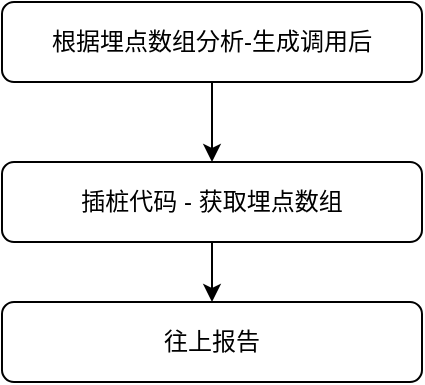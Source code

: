 <mxfile version="26.2.14">
  <diagram name="第 1 页" id="3ia7q-Knr6znW_yvoLYE">
    <mxGraphModel dx="1418" dy="706" grid="1" gridSize="10" guides="1" tooltips="1" connect="1" arrows="1" fold="1" page="1" pageScale="1" pageWidth="827" pageHeight="1169" math="0" shadow="0">
      <root>
        <mxCell id="0" />
        <mxCell id="1" parent="0" />
        <mxCell id="_zUsROH8ab4SfC9B2NgK-4" style="edgeStyle=orthogonalEdgeStyle;rounded=0;orthogonalLoop=1;jettySize=auto;html=1;" edge="1" parent="1" source="_zUsROH8ab4SfC9B2NgK-1" target="_zUsROH8ab4SfC9B2NgK-5">
          <mxGeometry relative="1" as="geometry">
            <mxPoint x="345" y="230" as="targetPoint" />
          </mxGeometry>
        </mxCell>
        <mxCell id="_zUsROH8ab4SfC9B2NgK-1" value="插桩代码 - 获取埋点数组" style="rounded=1;whiteSpace=wrap;html=1;" vertex="1" parent="1">
          <mxGeometry x="240" y="150" width="210" height="40" as="geometry" />
        </mxCell>
        <mxCell id="_zUsROH8ab4SfC9B2NgK-3" style="edgeStyle=orthogonalEdgeStyle;rounded=0;orthogonalLoop=1;jettySize=auto;html=1;" edge="1" parent="1" source="_zUsROH8ab4SfC9B2NgK-2" target="_zUsROH8ab4SfC9B2NgK-1">
          <mxGeometry relative="1" as="geometry" />
        </mxCell>
        <mxCell id="_zUsROH8ab4SfC9B2NgK-2" value="根据埋点数组分析-生成调用后" style="rounded=1;whiteSpace=wrap;html=1;" vertex="1" parent="1">
          <mxGeometry x="240" y="70" width="210" height="40" as="geometry" />
        </mxCell>
        <mxCell id="_zUsROH8ab4SfC9B2NgK-5" value="往上报告" style="rounded=1;whiteSpace=wrap;html=1;" vertex="1" parent="1">
          <mxGeometry x="240" y="220" width="210" height="40" as="geometry" />
        </mxCell>
      </root>
    </mxGraphModel>
  </diagram>
</mxfile>
